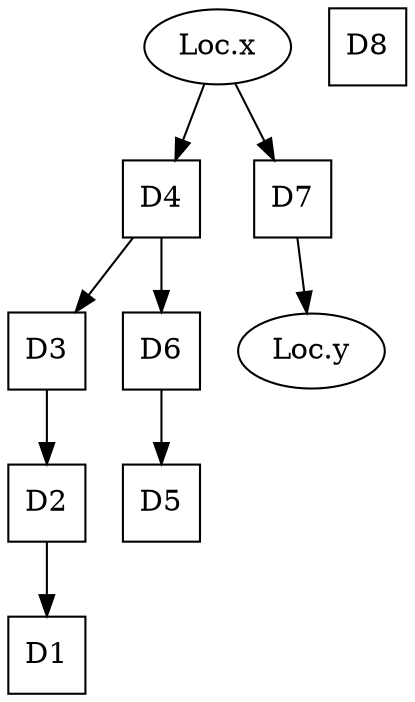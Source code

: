 digraph dag { 

"D1"[shape=square];
"D2"[shape=square];
"D3"[shape=square];
"D4"[shape=square];
"D5"[shape=square];
"D6"[shape=square];
"D7"[shape=square];
"D8"[shape=square];
"Loc.x"[shape=oval];
"Loc.y"[shape=oval];



"D2"->"D1";
"D3"->"D2";
"D4"->"D3";
"D4"->"D6";
"D6"->"D5";
"D7"->"Loc.y";
"Loc.x"->"D4";
"Loc.x"->"D7";

}
